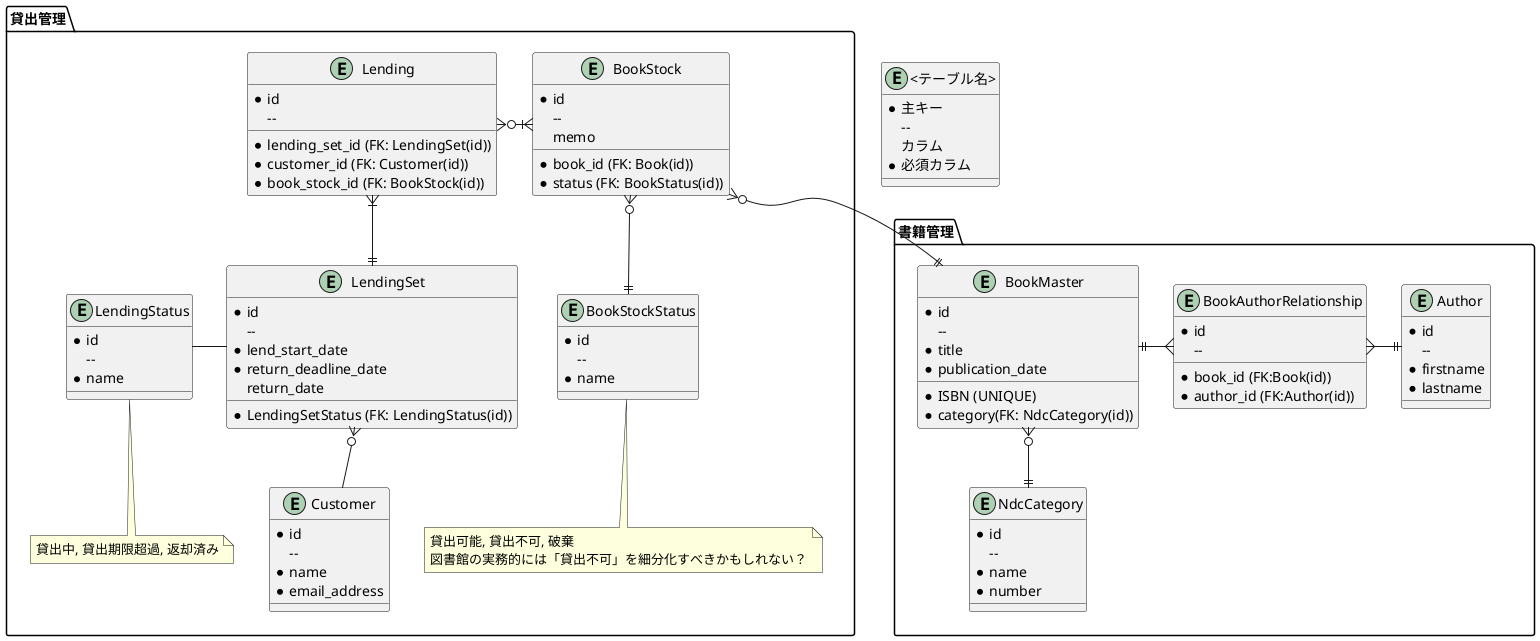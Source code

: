 @startuml

package "貸出管理" {

  entity BookStock {
    * id
      --
      * book_id (FK: Book(id))
      * status (FK: BookStatus(id))
      memo
  }

  entity BookStockStatus {
    * id
      --
      * name
  }

  note bottom: 貸出可能, 貸出不可, 破棄\n図書館の実務的には「貸出不可」を細分化すべきかもしれない？

  entity Customer {
    * id
      --
      * name
      * email_address
  }

  entity Lending {
    * id
      --
      * lending_set_id (FK: LendingSet(id))
      * customer_id (FK: Customer(id))
      * book_stock_id (FK: BookStock(id))
  }

  entity LendingSet {
    * id
      --
      * LendingSetStatus (FK: LendingStatus(id))
      * lend_start_date
      * return_deadline_date
      return_date
  }

  entity LendingStatus {
    * id
      --
      * name
  }

  note bottom: 貸出中, 貸出期限超過, 返却済み

}

package "書籍管理" {

  entity NdcCategory {
    * id
      --
      * name
      * number
  }

  entity BookMaster {
    * id
      --
      * ISBN (UNIQUE)
      * title
      * publication_date
      * category(FK: NdcCategory(id))
  }

  entity Author {
    * id
      --
      * firstname
      * lastname
  }

  entity BookAuthorRelationship {
    * id
      --
      * book_id (FK:Book(id))
      * author_id (FK:Author(id))
  }

}

BookMaster ||-{ BookAuthorRelationship
BookMaster }o--|| NdcCategory
BookAuthorRelationship }-|| Author

BookStock }o-|| BookMaster
Lending }o-|{ BookStock
LendingSet }o-- Customer

BookStock }o--|| BookStockStatus
Lending }|--|| LendingSet
LendingStatus - LendingSet

"貸出管理" -[hidden]- "書籍管理"

entity "<テーブル名>" {
  * 主キー
    --
    カラム
    * 必須カラム
}

@enduml
